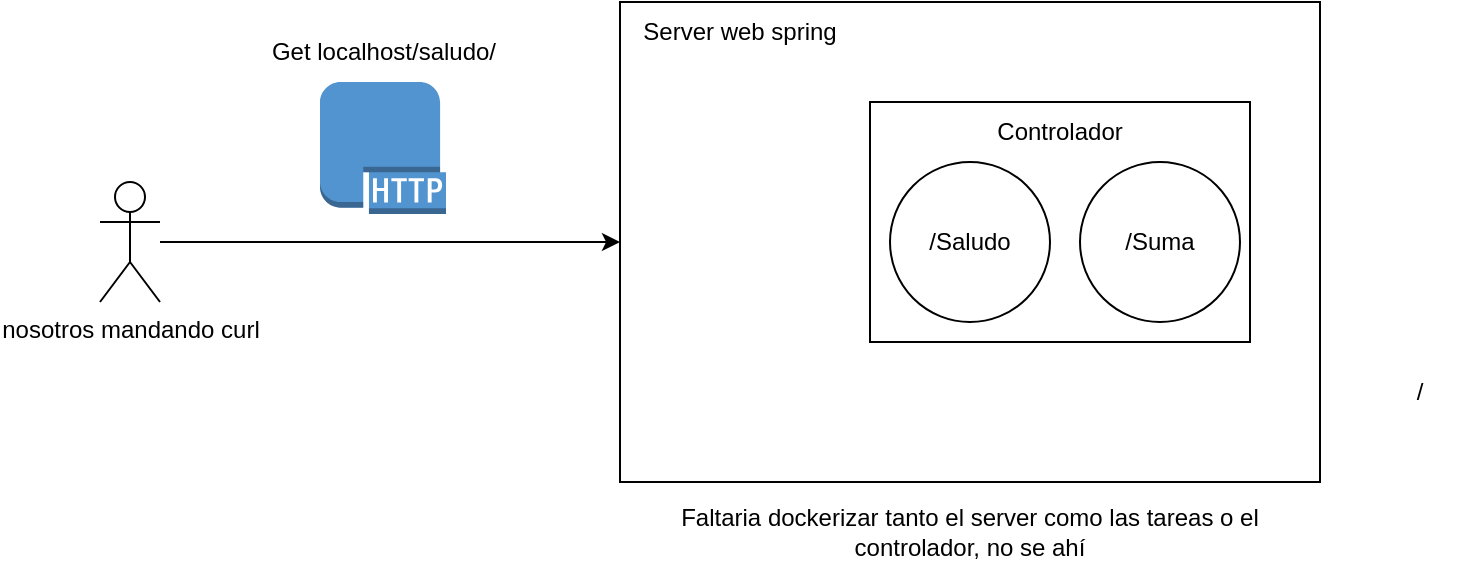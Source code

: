 <mxfile version="21.1.1" type="device">
  <diagram name="Página-1" id="vbS0wI50Kay_C1lFD2Ew">
    <mxGraphModel dx="1707" dy="406" grid="1" gridSize="10" guides="1" tooltips="1" connect="1" arrows="1" fold="1" page="1" pageScale="1" pageWidth="827" pageHeight="1169" math="0" shadow="0">
      <root>
        <mxCell id="0" />
        <mxCell id="1" parent="0" />
        <mxCell id="OoObL3rZycz_BdgjSXhC-2" value="" style="rounded=0;whiteSpace=wrap;html=1;" vertex="1" parent="1">
          <mxGeometry x="300" y="50" width="350" height="240" as="geometry" />
        </mxCell>
        <mxCell id="OoObL3rZycz_BdgjSXhC-16" value="" style="rounded=0;whiteSpace=wrap;html=1;" vertex="1" parent="1">
          <mxGeometry x="425" y="100" width="190" height="120" as="geometry" />
        </mxCell>
        <mxCell id="OoObL3rZycz_BdgjSXhC-3" style="edgeStyle=orthogonalEdgeStyle;rounded=0;orthogonalLoop=1;jettySize=auto;html=1;" edge="1" parent="1" source="OoObL3rZycz_BdgjSXhC-1" target="OoObL3rZycz_BdgjSXhC-2">
          <mxGeometry relative="1" as="geometry" />
        </mxCell>
        <mxCell id="OoObL3rZycz_BdgjSXhC-1" value="&lt;div&gt;nosotros mandando curl&lt;br&gt;&lt;/div&gt;" style="shape=umlActor;verticalLabelPosition=bottom;verticalAlign=top;html=1;outlineConnect=0;" vertex="1" parent="1">
          <mxGeometry x="40" y="140" width="30" height="60" as="geometry" />
        </mxCell>
        <mxCell id="OoObL3rZycz_BdgjSXhC-4" value="" style="outlineConnect=0;dashed=0;verticalLabelPosition=bottom;verticalAlign=top;align=center;html=1;shape=mxgraph.aws3.http_protocol;fillColor=#5294CF;gradientColor=none;" vertex="1" parent="1">
          <mxGeometry x="150" y="90" width="63" height="66" as="geometry" />
        </mxCell>
        <mxCell id="OoObL3rZycz_BdgjSXhC-5" value="Get localhost/saludo/" style="text;html=1;strokeColor=none;fillColor=none;align=center;verticalAlign=middle;whiteSpace=wrap;rounded=0;" vertex="1" parent="1">
          <mxGeometry x="121.5" y="60" width="120" height="30" as="geometry" />
        </mxCell>
        <mxCell id="OoObL3rZycz_BdgjSXhC-6" value="Server web spring" style="text;html=1;strokeColor=none;fillColor=none;align=center;verticalAlign=middle;whiteSpace=wrap;rounded=0;" vertex="1" parent="1">
          <mxGeometry x="300" y="50" width="120" height="30" as="geometry" />
        </mxCell>
        <mxCell id="OoObL3rZycz_BdgjSXhC-11" value="/Saludo" style="ellipse;whiteSpace=wrap;html=1;aspect=fixed;" vertex="1" parent="1">
          <mxGeometry x="435" y="130" width="80" height="80" as="geometry" />
        </mxCell>
        <mxCell id="OoObL3rZycz_BdgjSXhC-12" value="Controlador" style="text;html=1;strokeColor=none;fillColor=none;align=center;verticalAlign=middle;whiteSpace=wrap;rounded=0;" vertex="1" parent="1">
          <mxGeometry x="490" y="100" width="60" height="30" as="geometry" />
        </mxCell>
        <mxCell id="OoObL3rZycz_BdgjSXhC-13" value="Faltaria dockerizar tanto el server como las tareas o el controlador, no se ahí" style="text;html=1;strokeColor=none;fillColor=none;align=center;verticalAlign=middle;whiteSpace=wrap;rounded=0;" vertex="1" parent="1">
          <mxGeometry x="300" y="300" width="350" height="30" as="geometry" />
        </mxCell>
        <mxCell id="OoObL3rZycz_BdgjSXhC-14" value="/" style="text;html=1;strokeColor=none;fillColor=none;align=center;verticalAlign=middle;whiteSpace=wrap;rounded=0;" vertex="1" parent="1">
          <mxGeometry x="670" y="230" width="60" height="30" as="geometry" />
        </mxCell>
        <mxCell id="OoObL3rZycz_BdgjSXhC-15" value="/Suma" style="ellipse;whiteSpace=wrap;html=1;aspect=fixed;" vertex="1" parent="1">
          <mxGeometry x="530" y="130" width="80" height="80" as="geometry" />
        </mxCell>
      </root>
    </mxGraphModel>
  </diagram>
</mxfile>
